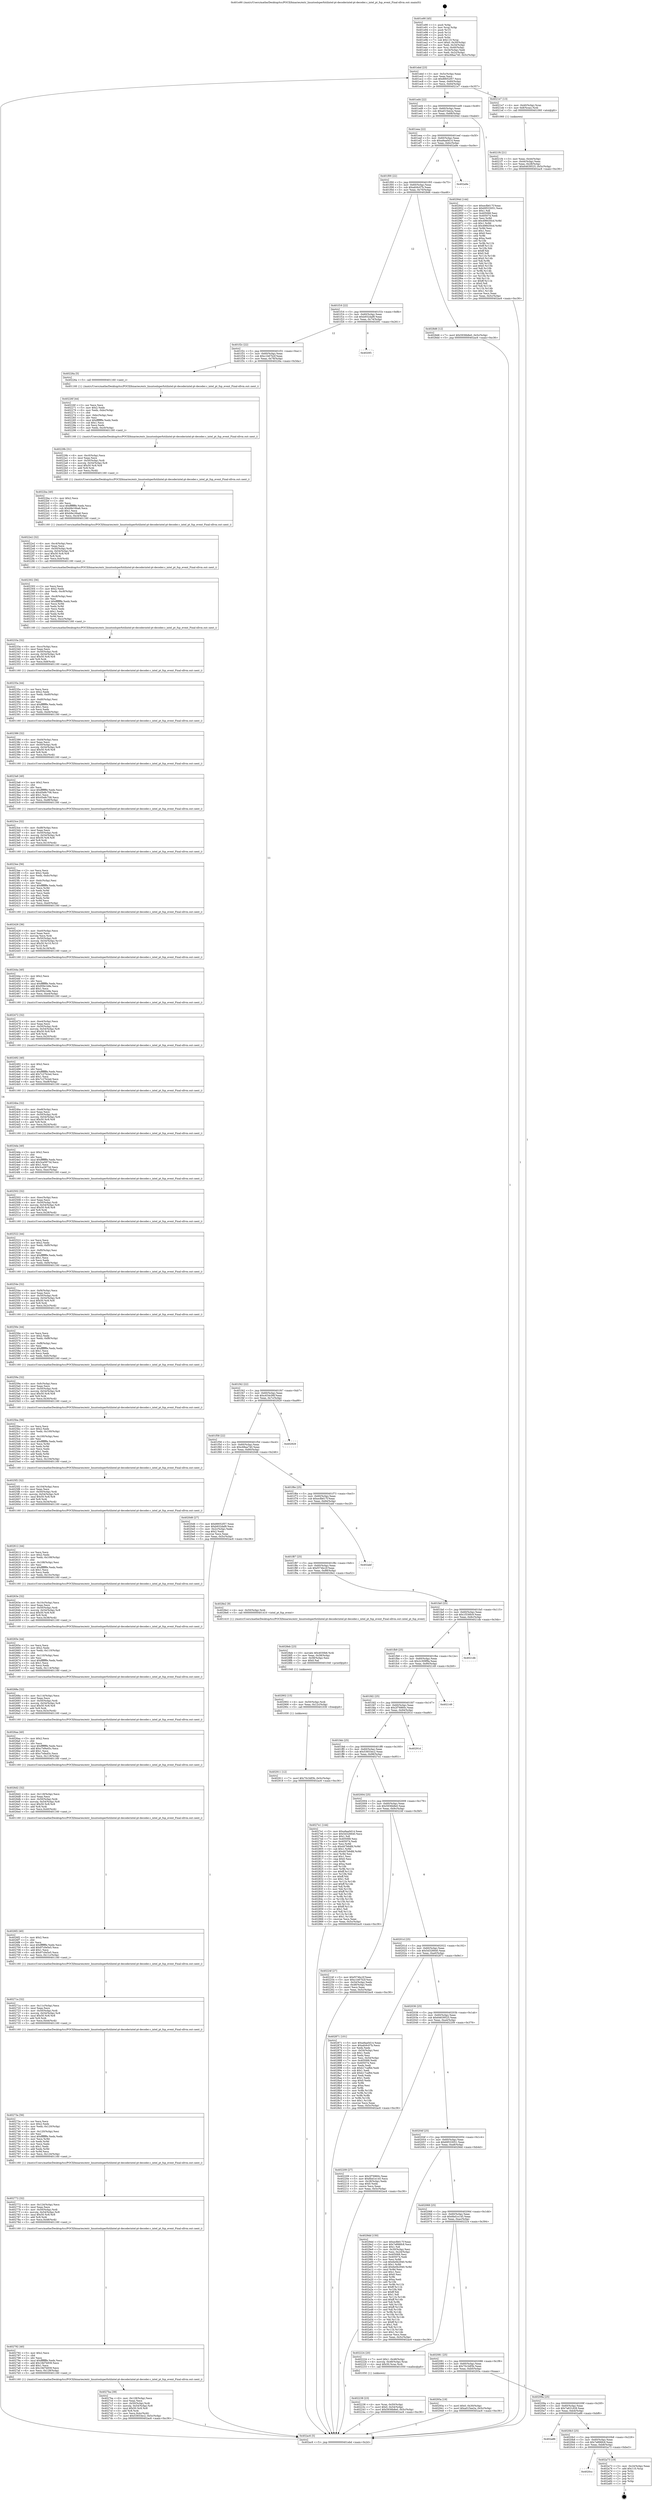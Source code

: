 digraph "0x401e90" {
  label = "0x401e90 (/mnt/c/Users/mathe/Desktop/tcc/POCII/binaries/extr_linuxtoolsperfutilintel-pt-decoderintel-pt-decoder.c_intel_pt_fup_event_Final-ollvm.out::main(0))"
  labelloc = "t"
  node[shape=record]

  Entry [label="",width=0.3,height=0.3,shape=circle,fillcolor=black,style=filled]
  "0x401ebd" [label="{
     0x401ebd [23]\l
     | [instrs]\l
     &nbsp;&nbsp;0x401ebd \<+3\>: mov -0x5c(%rbp),%eax\l
     &nbsp;&nbsp;0x401ec0 \<+2\>: mov %eax,%ecx\l
     &nbsp;&nbsp;0x401ec2 \<+6\>: sub $0x89052f57,%ecx\l
     &nbsp;&nbsp;0x401ec8 \<+3\>: mov %eax,-0x60(%rbp)\l
     &nbsp;&nbsp;0x401ecb \<+3\>: mov %ecx,-0x64(%rbp)\l
     &nbsp;&nbsp;0x401ece \<+6\>: je 00000000004021e7 \<main+0x357\>\l
  }"]
  "0x4021e7" [label="{
     0x4021e7 [13]\l
     | [instrs]\l
     &nbsp;&nbsp;0x4021e7 \<+4\>: mov -0x40(%rbp),%rax\l
     &nbsp;&nbsp;0x4021eb \<+4\>: mov 0x8(%rax),%rdi\l
     &nbsp;&nbsp;0x4021ef \<+5\>: call 0000000000401060 \<atoi@plt\>\l
     | [calls]\l
     &nbsp;&nbsp;0x401060 \{1\} (unknown)\l
  }"]
  "0x401ed4" [label="{
     0x401ed4 [22]\l
     | [instrs]\l
     &nbsp;&nbsp;0x401ed4 \<+5\>: jmp 0000000000401ed9 \<main+0x49\>\l
     &nbsp;&nbsp;0x401ed9 \<+3\>: mov -0x60(%rbp),%eax\l
     &nbsp;&nbsp;0x401edc \<+5\>: sub $0xa015ee2a,%eax\l
     &nbsp;&nbsp;0x401ee1 \<+3\>: mov %eax,-0x68(%rbp)\l
     &nbsp;&nbsp;0x401ee4 \<+6\>: je 000000000040294d \<main+0xabd\>\l
  }"]
  Exit [label="",width=0.3,height=0.3,shape=circle,fillcolor=black,style=filled,peripheries=2]
  "0x40294d" [label="{
     0x40294d [144]\l
     | [instrs]\l
     &nbsp;&nbsp;0x40294d \<+5\>: mov $0xecfb617f,%eax\l
     &nbsp;&nbsp;0x402952 \<+5\>: mov $0x69533051,%ecx\l
     &nbsp;&nbsp;0x402957 \<+2\>: mov $0x1,%dl\l
     &nbsp;&nbsp;0x402959 \<+7\>: mov 0x405068,%esi\l
     &nbsp;&nbsp;0x402960 \<+7\>: mov 0x405074,%edi\l
     &nbsp;&nbsp;0x402967 \<+3\>: mov %esi,%r8d\l
     &nbsp;&nbsp;0x40296a \<+7\>: add $0x498430cd,%r8d\l
     &nbsp;&nbsp;0x402971 \<+4\>: sub $0x1,%r8d\l
     &nbsp;&nbsp;0x402975 \<+7\>: sub $0x498430cd,%r8d\l
     &nbsp;&nbsp;0x40297c \<+4\>: imul %r8d,%esi\l
     &nbsp;&nbsp;0x402980 \<+3\>: and $0x1,%esi\l
     &nbsp;&nbsp;0x402983 \<+3\>: cmp $0x0,%esi\l
     &nbsp;&nbsp;0x402986 \<+4\>: sete %r9b\l
     &nbsp;&nbsp;0x40298a \<+3\>: cmp $0xa,%edi\l
     &nbsp;&nbsp;0x40298d \<+4\>: setl %r10b\l
     &nbsp;&nbsp;0x402991 \<+3\>: mov %r9b,%r11b\l
     &nbsp;&nbsp;0x402994 \<+4\>: xor $0xff,%r11b\l
     &nbsp;&nbsp;0x402998 \<+3\>: mov %r10b,%bl\l
     &nbsp;&nbsp;0x40299b \<+3\>: xor $0xff,%bl\l
     &nbsp;&nbsp;0x40299e \<+3\>: xor $0x0,%dl\l
     &nbsp;&nbsp;0x4029a1 \<+3\>: mov %r11b,%r14b\l
     &nbsp;&nbsp;0x4029a4 \<+4\>: and $0x0,%r14b\l
     &nbsp;&nbsp;0x4029a8 \<+3\>: and %dl,%r9b\l
     &nbsp;&nbsp;0x4029ab \<+3\>: mov %bl,%r15b\l
     &nbsp;&nbsp;0x4029ae \<+4\>: and $0x0,%r15b\l
     &nbsp;&nbsp;0x4029b2 \<+3\>: and %dl,%r10b\l
     &nbsp;&nbsp;0x4029b5 \<+3\>: or %r9b,%r14b\l
     &nbsp;&nbsp;0x4029b8 \<+3\>: or %r10b,%r15b\l
     &nbsp;&nbsp;0x4029bb \<+3\>: xor %r15b,%r14b\l
     &nbsp;&nbsp;0x4029be \<+3\>: or %bl,%r11b\l
     &nbsp;&nbsp;0x4029c1 \<+4\>: xor $0xff,%r11b\l
     &nbsp;&nbsp;0x4029c5 \<+3\>: or $0x0,%dl\l
     &nbsp;&nbsp;0x4029c8 \<+3\>: and %dl,%r11b\l
     &nbsp;&nbsp;0x4029cb \<+3\>: or %r11b,%r14b\l
     &nbsp;&nbsp;0x4029ce \<+4\>: test $0x1,%r14b\l
     &nbsp;&nbsp;0x4029d2 \<+3\>: cmovne %ecx,%eax\l
     &nbsp;&nbsp;0x4029d5 \<+3\>: mov %eax,-0x5c(%rbp)\l
     &nbsp;&nbsp;0x4029d8 \<+5\>: jmp 0000000000402ac6 \<main+0xc36\>\l
  }"]
  "0x401eea" [label="{
     0x401eea [22]\l
     | [instrs]\l
     &nbsp;&nbsp;0x401eea \<+5\>: jmp 0000000000401eef \<main+0x5f\>\l
     &nbsp;&nbsp;0x401eef \<+3\>: mov -0x60(%rbp),%eax\l
     &nbsp;&nbsp;0x401ef2 \<+5\>: sub $0xa9aa0d14,%eax\l
     &nbsp;&nbsp;0x401ef7 \<+3\>: mov %eax,-0x6c(%rbp)\l
     &nbsp;&nbsp;0x401efa \<+6\>: je 0000000000402a9e \<main+0xc0e\>\l
  }"]
  "0x4020cc" [label="{
     0x4020cc\l
  }", style=dashed]
  "0x402a9e" [label="{
     0x402a9e\l
  }", style=dashed]
  "0x401f00" [label="{
     0x401f00 [22]\l
     | [instrs]\l
     &nbsp;&nbsp;0x401f00 \<+5\>: jmp 0000000000401f05 \<main+0x75\>\l
     &nbsp;&nbsp;0x401f05 \<+3\>: mov -0x60(%rbp),%eax\l
     &nbsp;&nbsp;0x401f08 \<+5\>: sub $0xafc6c07b,%eax\l
     &nbsp;&nbsp;0x401f0d \<+3\>: mov %eax,-0x70(%rbp)\l
     &nbsp;&nbsp;0x401f10 \<+6\>: je 00000000004028d6 \<main+0xa46\>\l
  }"]
  "0x402a73" [label="{
     0x402a73 [19]\l
     | [instrs]\l
     &nbsp;&nbsp;0x402a73 \<+3\>: mov -0x24(%rbp),%eax\l
     &nbsp;&nbsp;0x402a76 \<+7\>: add $0x110,%rsp\l
     &nbsp;&nbsp;0x402a7d \<+1\>: pop %rbx\l
     &nbsp;&nbsp;0x402a7e \<+2\>: pop %r12\l
     &nbsp;&nbsp;0x402a80 \<+2\>: pop %r14\l
     &nbsp;&nbsp;0x402a82 \<+2\>: pop %r15\l
     &nbsp;&nbsp;0x402a84 \<+1\>: pop %rbp\l
     &nbsp;&nbsp;0x402a85 \<+1\>: ret\l
  }"]
  "0x4028d6" [label="{
     0x4028d6 [12]\l
     | [instrs]\l
     &nbsp;&nbsp;0x4028d6 \<+7\>: movl $0x5936b8e0,-0x5c(%rbp)\l
     &nbsp;&nbsp;0x4028dd \<+5\>: jmp 0000000000402ac6 \<main+0xc36\>\l
  }"]
  "0x401f16" [label="{
     0x401f16 [22]\l
     | [instrs]\l
     &nbsp;&nbsp;0x401f16 \<+5\>: jmp 0000000000401f1b \<main+0x8b\>\l
     &nbsp;&nbsp;0x401f1b \<+3\>: mov -0x60(%rbp),%eax\l
     &nbsp;&nbsp;0x401f1e \<+5\>: sub $0xb932daf9,%eax\l
     &nbsp;&nbsp;0x401f23 \<+3\>: mov %eax,-0x74(%rbp)\l
     &nbsp;&nbsp;0x401f26 \<+6\>: je 00000000004020f1 \<main+0x261\>\l
  }"]
  "0x4020b3" [label="{
     0x4020b3 [25]\l
     | [instrs]\l
     &nbsp;&nbsp;0x4020b3 \<+5\>: jmp 00000000004020b8 \<main+0x228\>\l
     &nbsp;&nbsp;0x4020b8 \<+3\>: mov -0x60(%rbp),%eax\l
     &nbsp;&nbsp;0x4020bb \<+5\>: sub $0x7e896fc8,%eax\l
     &nbsp;&nbsp;0x4020c0 \<+6\>: mov %eax,-0xb8(%rbp)\l
     &nbsp;&nbsp;0x4020c6 \<+6\>: je 0000000000402a73 \<main+0xbe3\>\l
  }"]
  "0x4020f1" [label="{
     0x4020f1\l
  }", style=dashed]
  "0x401f2c" [label="{
     0x401f2c [22]\l
     | [instrs]\l
     &nbsp;&nbsp;0x401f2c \<+5\>: jmp 0000000000401f31 \<main+0xa1\>\l
     &nbsp;&nbsp;0x401f31 \<+3\>: mov -0x60(%rbp),%eax\l
     &nbsp;&nbsp;0x401f34 \<+5\>: sub $0xc1b67b2f,%eax\l
     &nbsp;&nbsp;0x401f39 \<+3\>: mov %eax,-0x78(%rbp)\l
     &nbsp;&nbsp;0x401f3c \<+6\>: je 000000000040226a \<main+0x3da\>\l
  }"]
  "0x402a86" [label="{
     0x402a86\l
  }", style=dashed]
  "0x40226a" [label="{
     0x40226a [5]\l
     | [instrs]\l
     &nbsp;&nbsp;0x40226a \<+5\>: call 0000000000401160 \<next_i\>\l
     | [calls]\l
     &nbsp;&nbsp;0x401160 \{1\} (/mnt/c/Users/mathe/Desktop/tcc/POCII/binaries/extr_linuxtoolsperfutilintel-pt-decoderintel-pt-decoder.c_intel_pt_fup_event_Final-ollvm.out::next_i)\l
  }"]
  "0x401f42" [label="{
     0x401f42 [22]\l
     | [instrs]\l
     &nbsp;&nbsp;0x401f42 \<+5\>: jmp 0000000000401f47 \<main+0xb7\>\l
     &nbsp;&nbsp;0x401f47 \<+3\>: mov -0x60(%rbp),%eax\l
     &nbsp;&nbsp;0x401f4a \<+5\>: sub $0xc634c06f,%eax\l
     &nbsp;&nbsp;0x401f4f \<+3\>: mov %eax,-0x7c(%rbp)\l
     &nbsp;&nbsp;0x401f52 \<+6\>: je 0000000000402929 \<main+0xa99\>\l
  }"]
  "0x40209a" [label="{
     0x40209a [25]\l
     | [instrs]\l
     &nbsp;&nbsp;0x40209a \<+5\>: jmp 000000000040209f \<main+0x20f\>\l
     &nbsp;&nbsp;0x40209f \<+3\>: mov -0x60(%rbp),%eax\l
     &nbsp;&nbsp;0x4020a2 \<+5\>: sub $0x7a631d28,%eax\l
     &nbsp;&nbsp;0x4020a7 \<+6\>: mov %eax,-0xb4(%rbp)\l
     &nbsp;&nbsp;0x4020ad \<+6\>: je 0000000000402a86 \<main+0xbf6\>\l
  }"]
  "0x402929" [label="{
     0x402929\l
  }", style=dashed]
  "0x401f58" [label="{
     0x401f58 [22]\l
     | [instrs]\l
     &nbsp;&nbsp;0x401f58 \<+5\>: jmp 0000000000401f5d \<main+0xcd\>\l
     &nbsp;&nbsp;0x401f5d \<+3\>: mov -0x60(%rbp),%eax\l
     &nbsp;&nbsp;0x401f60 \<+5\>: sub $0xc68aa740,%eax\l
     &nbsp;&nbsp;0x401f65 \<+3\>: mov %eax,-0x80(%rbp)\l
     &nbsp;&nbsp;0x401f68 \<+6\>: je 00000000004020d6 \<main+0x246\>\l
  }"]
  "0x40293a" [label="{
     0x40293a [19]\l
     | [instrs]\l
     &nbsp;&nbsp;0x40293a \<+7\>: movl $0x0,-0x30(%rbp)\l
     &nbsp;&nbsp;0x402941 \<+7\>: movl $0xa015ee2a,-0x5c(%rbp)\l
     &nbsp;&nbsp;0x402948 \<+5\>: jmp 0000000000402ac6 \<main+0xc36\>\l
  }"]
  "0x4020d6" [label="{
     0x4020d6 [27]\l
     | [instrs]\l
     &nbsp;&nbsp;0x4020d6 \<+5\>: mov $0x89052f57,%eax\l
     &nbsp;&nbsp;0x4020db \<+5\>: mov $0xb932daf9,%ecx\l
     &nbsp;&nbsp;0x4020e0 \<+3\>: mov -0x2c(%rbp),%edx\l
     &nbsp;&nbsp;0x4020e3 \<+3\>: cmp $0x2,%edx\l
     &nbsp;&nbsp;0x4020e6 \<+3\>: cmovne %ecx,%eax\l
     &nbsp;&nbsp;0x4020e9 \<+3\>: mov %eax,-0x5c(%rbp)\l
     &nbsp;&nbsp;0x4020ec \<+5\>: jmp 0000000000402ac6 \<main+0xc36\>\l
  }"]
  "0x401f6e" [label="{
     0x401f6e [25]\l
     | [instrs]\l
     &nbsp;&nbsp;0x401f6e \<+5\>: jmp 0000000000401f73 \<main+0xe3\>\l
     &nbsp;&nbsp;0x401f73 \<+3\>: mov -0x60(%rbp),%eax\l
     &nbsp;&nbsp;0x401f76 \<+5\>: sub $0xecfb617f,%eax\l
     &nbsp;&nbsp;0x401f7b \<+6\>: mov %eax,-0x84(%rbp)\l
     &nbsp;&nbsp;0x401f81 \<+6\>: je 0000000000402abf \<main+0xc2f\>\l
  }"]
  "0x402ac6" [label="{
     0x402ac6 [5]\l
     | [instrs]\l
     &nbsp;&nbsp;0x402ac6 \<+5\>: jmp 0000000000401ebd \<main+0x2d\>\l
  }"]
  "0x401e90" [label="{
     0x401e90 [45]\l
     | [instrs]\l
     &nbsp;&nbsp;0x401e90 \<+1\>: push %rbp\l
     &nbsp;&nbsp;0x401e91 \<+3\>: mov %rsp,%rbp\l
     &nbsp;&nbsp;0x401e94 \<+2\>: push %r15\l
     &nbsp;&nbsp;0x401e96 \<+2\>: push %r14\l
     &nbsp;&nbsp;0x401e98 \<+2\>: push %r12\l
     &nbsp;&nbsp;0x401e9a \<+1\>: push %rbx\l
     &nbsp;&nbsp;0x401e9b \<+7\>: sub $0x110,%rsp\l
     &nbsp;&nbsp;0x401ea2 \<+7\>: movl $0x0,-0x30(%rbp)\l
     &nbsp;&nbsp;0x401ea9 \<+3\>: mov %edi,-0x34(%rbp)\l
     &nbsp;&nbsp;0x401eac \<+4\>: mov %rsi,-0x40(%rbp)\l
     &nbsp;&nbsp;0x401eb0 \<+3\>: mov -0x34(%rbp),%edi\l
     &nbsp;&nbsp;0x401eb3 \<+3\>: mov %edi,-0x2c(%rbp)\l
     &nbsp;&nbsp;0x401eb6 \<+7\>: movl $0xc68aa740,-0x5c(%rbp)\l
  }"]
  "0x4021f4" [label="{
     0x4021f4 [21]\l
     | [instrs]\l
     &nbsp;&nbsp;0x4021f4 \<+3\>: mov %eax,-0x44(%rbp)\l
     &nbsp;&nbsp;0x4021f7 \<+3\>: mov -0x44(%rbp),%eax\l
     &nbsp;&nbsp;0x4021fa \<+3\>: mov %eax,-0x28(%rbp)\l
     &nbsp;&nbsp;0x4021fd \<+7\>: movl $0x64639525,-0x5c(%rbp)\l
     &nbsp;&nbsp;0x402204 \<+5\>: jmp 0000000000402ac6 \<main+0xc36\>\l
  }"]
  "0x402911" [label="{
     0x402911 [12]\l
     | [instrs]\l
     &nbsp;&nbsp;0x402911 \<+7\>: movl $0x70c3df3b,-0x5c(%rbp)\l
     &nbsp;&nbsp;0x402918 \<+5\>: jmp 0000000000402ac6 \<main+0xc36\>\l
  }"]
  "0x402abf" [label="{
     0x402abf\l
  }", style=dashed]
  "0x401f87" [label="{
     0x401f87 [25]\l
     | [instrs]\l
     &nbsp;&nbsp;0x401f87 \<+5\>: jmp 0000000000401f8c \<main+0xfc\>\l
     &nbsp;&nbsp;0x401f8c \<+3\>: mov -0x60(%rbp),%eax\l
     &nbsp;&nbsp;0x401f8f \<+5\>: sub $0xf374bc2f,%eax\l
     &nbsp;&nbsp;0x401f94 \<+6\>: mov %eax,-0x88(%rbp)\l
     &nbsp;&nbsp;0x401f9a \<+6\>: je 00000000004028e2 \<main+0xa52\>\l
  }"]
  "0x402902" [label="{
     0x402902 [15]\l
     | [instrs]\l
     &nbsp;&nbsp;0x402902 \<+4\>: mov -0x50(%rbp),%rdi\l
     &nbsp;&nbsp;0x402906 \<+6\>: mov %eax,-0x12c(%rbp)\l
     &nbsp;&nbsp;0x40290c \<+5\>: call 0000000000401030 \<free@plt\>\l
     | [calls]\l
     &nbsp;&nbsp;0x401030 \{1\} (unknown)\l
  }"]
  "0x4028e2" [label="{
     0x4028e2 [9]\l
     | [instrs]\l
     &nbsp;&nbsp;0x4028e2 \<+4\>: mov -0x50(%rbp),%rdi\l
     &nbsp;&nbsp;0x4028e6 \<+5\>: call 0000000000401410 \<intel_pt_fup_event\>\l
     | [calls]\l
     &nbsp;&nbsp;0x401410 \{1\} (/mnt/c/Users/mathe/Desktop/tcc/POCII/binaries/extr_linuxtoolsperfutilintel-pt-decoderintel-pt-decoder.c_intel_pt_fup_event_Final-ollvm.out::intel_pt_fup_event)\l
  }"]
  "0x401fa0" [label="{
     0x401fa0 [25]\l
     | [instrs]\l
     &nbsp;&nbsp;0x401fa0 \<+5\>: jmp 0000000000401fa5 \<main+0x115\>\l
     &nbsp;&nbsp;0x401fa5 \<+3\>: mov -0x60(%rbp),%eax\l
     &nbsp;&nbsp;0x401fa8 \<+5\>: sub $0x1f336fc9,%eax\l
     &nbsp;&nbsp;0x401fad \<+6\>: mov %eax,-0x8c(%rbp)\l
     &nbsp;&nbsp;0x401fb3 \<+6\>: je 00000000004021db \<main+0x34b\>\l
  }"]
  "0x4028eb" [label="{
     0x4028eb [23]\l
     | [instrs]\l
     &nbsp;&nbsp;0x4028eb \<+10\>: movabs $0x4030b6,%rdi\l
     &nbsp;&nbsp;0x4028f5 \<+3\>: mov %eax,-0x58(%rbp)\l
     &nbsp;&nbsp;0x4028f8 \<+3\>: mov -0x58(%rbp),%esi\l
     &nbsp;&nbsp;0x4028fb \<+2\>: mov $0x0,%al\l
     &nbsp;&nbsp;0x4028fd \<+5\>: call 0000000000401040 \<printf@plt\>\l
     | [calls]\l
     &nbsp;&nbsp;0x401040 \{1\} (unknown)\l
  }"]
  "0x4021db" [label="{
     0x4021db\l
  }", style=dashed]
  "0x401fb9" [label="{
     0x401fb9 [25]\l
     | [instrs]\l
     &nbsp;&nbsp;0x401fb9 \<+5\>: jmp 0000000000401fbe \<main+0x12e\>\l
     &nbsp;&nbsp;0x401fbe \<+3\>: mov -0x60(%rbp),%eax\l
     &nbsp;&nbsp;0x401fc1 \<+5\>: sub $0x2c309f9a,%eax\l
     &nbsp;&nbsp;0x401fc6 \<+6\>: mov %eax,-0x90(%rbp)\l
     &nbsp;&nbsp;0x401fcc \<+6\>: je 0000000000402149 \<main+0x2b9\>\l
  }"]
  "0x4027ba" [label="{
     0x4027ba [39]\l
     | [instrs]\l
     &nbsp;&nbsp;0x4027ba \<+6\>: mov -0x128(%rbp),%ecx\l
     &nbsp;&nbsp;0x4027c0 \<+3\>: imul %eax,%ecx\l
     &nbsp;&nbsp;0x4027c3 \<+4\>: mov -0x50(%rbp),%rdi\l
     &nbsp;&nbsp;0x4027c7 \<+4\>: movslq -0x54(%rbp),%r8\l
     &nbsp;&nbsp;0x4027cb \<+4\>: imul $0x50,%r8,%r8\l
     &nbsp;&nbsp;0x4027cf \<+3\>: add %r8,%rdi\l
     &nbsp;&nbsp;0x4027d2 \<+3\>: mov %ecx,0x4c(%rdi)\l
     &nbsp;&nbsp;0x4027d5 \<+7\>: movl $0x53653ec2,-0x5c(%rbp)\l
     &nbsp;&nbsp;0x4027dc \<+5\>: jmp 0000000000402ac6 \<main+0xc36\>\l
  }"]
  "0x402149" [label="{
     0x402149\l
  }", style=dashed]
  "0x401fd2" [label="{
     0x401fd2 [25]\l
     | [instrs]\l
     &nbsp;&nbsp;0x401fd2 \<+5\>: jmp 0000000000401fd7 \<main+0x147\>\l
     &nbsp;&nbsp;0x401fd7 \<+3\>: mov -0x60(%rbp),%eax\l
     &nbsp;&nbsp;0x401fda \<+5\>: sub $0x2f76860c,%eax\l
     &nbsp;&nbsp;0x401fdf \<+6\>: mov %eax,-0x94(%rbp)\l
     &nbsp;&nbsp;0x401fe5 \<+6\>: je 000000000040291d \<main+0xa8d\>\l
  }"]
  "0x402792" [label="{
     0x402792 [40]\l
     | [instrs]\l
     &nbsp;&nbsp;0x402792 \<+5\>: mov $0x2,%ecx\l
     &nbsp;&nbsp;0x402797 \<+1\>: cltd\l
     &nbsp;&nbsp;0x402798 \<+2\>: idiv %ecx\l
     &nbsp;&nbsp;0x40279a \<+6\>: imul $0xfffffffe,%edx,%ecx\l
     &nbsp;&nbsp;0x4027a0 \<+6\>: add $0x18d7b939,%ecx\l
     &nbsp;&nbsp;0x4027a6 \<+3\>: add $0x1,%ecx\l
     &nbsp;&nbsp;0x4027a9 \<+6\>: sub $0x18d7b939,%ecx\l
     &nbsp;&nbsp;0x4027af \<+6\>: mov %ecx,-0x128(%rbp)\l
     &nbsp;&nbsp;0x4027b5 \<+5\>: call 0000000000401160 \<next_i\>\l
     | [calls]\l
     &nbsp;&nbsp;0x401160 \{1\} (/mnt/c/Users/mathe/Desktop/tcc/POCII/binaries/extr_linuxtoolsperfutilintel-pt-decoderintel-pt-decoder.c_intel_pt_fup_event_Final-ollvm.out::next_i)\l
  }"]
  "0x40291d" [label="{
     0x40291d\l
  }", style=dashed]
  "0x401feb" [label="{
     0x401feb [25]\l
     | [instrs]\l
     &nbsp;&nbsp;0x401feb \<+5\>: jmp 0000000000401ff0 \<main+0x160\>\l
     &nbsp;&nbsp;0x401ff0 \<+3\>: mov -0x60(%rbp),%eax\l
     &nbsp;&nbsp;0x401ff3 \<+5\>: sub $0x53653ec2,%eax\l
     &nbsp;&nbsp;0x401ff8 \<+6\>: mov %eax,-0x98(%rbp)\l
     &nbsp;&nbsp;0x401ffe \<+6\>: je 00000000004027e1 \<main+0x951\>\l
  }"]
  "0x402772" [label="{
     0x402772 [32]\l
     | [instrs]\l
     &nbsp;&nbsp;0x402772 \<+6\>: mov -0x124(%rbp),%ecx\l
     &nbsp;&nbsp;0x402778 \<+3\>: imul %eax,%ecx\l
     &nbsp;&nbsp;0x40277b \<+4\>: mov -0x50(%rbp),%rdi\l
     &nbsp;&nbsp;0x40277f \<+4\>: movslq -0x54(%rbp),%r8\l
     &nbsp;&nbsp;0x402783 \<+4\>: imul $0x50,%r8,%r8\l
     &nbsp;&nbsp;0x402787 \<+3\>: add %r8,%rdi\l
     &nbsp;&nbsp;0x40278a \<+3\>: mov %ecx,0x48(%rdi)\l
     &nbsp;&nbsp;0x40278d \<+5\>: call 0000000000401160 \<next_i\>\l
     | [calls]\l
     &nbsp;&nbsp;0x401160 \{1\} (/mnt/c/Users/mathe/Desktop/tcc/POCII/binaries/extr_linuxtoolsperfutilintel-pt-decoderintel-pt-decoder.c_intel_pt_fup_event_Final-ollvm.out::next_i)\l
  }"]
  "0x4027e1" [label="{
     0x4027e1 [144]\l
     | [instrs]\l
     &nbsp;&nbsp;0x4027e1 \<+5\>: mov $0xa9aa0d14,%eax\l
     &nbsp;&nbsp;0x4027e6 \<+5\>: mov $0x5d326640,%ecx\l
     &nbsp;&nbsp;0x4027eb \<+2\>: mov $0x1,%dl\l
     &nbsp;&nbsp;0x4027ed \<+7\>: mov 0x405068,%esi\l
     &nbsp;&nbsp;0x4027f4 \<+7\>: mov 0x405074,%edi\l
     &nbsp;&nbsp;0x4027fb \<+3\>: mov %esi,%r8d\l
     &nbsp;&nbsp;0x4027fe \<+7\>: sub $0xd47b6dfd,%r8d\l
     &nbsp;&nbsp;0x402805 \<+4\>: sub $0x1,%r8d\l
     &nbsp;&nbsp;0x402809 \<+7\>: add $0xd47b6dfd,%r8d\l
     &nbsp;&nbsp;0x402810 \<+4\>: imul %r8d,%esi\l
     &nbsp;&nbsp;0x402814 \<+3\>: and $0x1,%esi\l
     &nbsp;&nbsp;0x402817 \<+3\>: cmp $0x0,%esi\l
     &nbsp;&nbsp;0x40281a \<+4\>: sete %r9b\l
     &nbsp;&nbsp;0x40281e \<+3\>: cmp $0xa,%edi\l
     &nbsp;&nbsp;0x402821 \<+4\>: setl %r10b\l
     &nbsp;&nbsp;0x402825 \<+3\>: mov %r9b,%r11b\l
     &nbsp;&nbsp;0x402828 \<+4\>: xor $0xff,%r11b\l
     &nbsp;&nbsp;0x40282c \<+3\>: mov %r10b,%bl\l
     &nbsp;&nbsp;0x40282f \<+3\>: xor $0xff,%bl\l
     &nbsp;&nbsp;0x402832 \<+3\>: xor $0x1,%dl\l
     &nbsp;&nbsp;0x402835 \<+3\>: mov %r11b,%r14b\l
     &nbsp;&nbsp;0x402838 \<+4\>: and $0xff,%r14b\l
     &nbsp;&nbsp;0x40283c \<+3\>: and %dl,%r9b\l
     &nbsp;&nbsp;0x40283f \<+3\>: mov %bl,%r15b\l
     &nbsp;&nbsp;0x402842 \<+4\>: and $0xff,%r15b\l
     &nbsp;&nbsp;0x402846 \<+3\>: and %dl,%r10b\l
     &nbsp;&nbsp;0x402849 \<+3\>: or %r9b,%r14b\l
     &nbsp;&nbsp;0x40284c \<+3\>: or %r10b,%r15b\l
     &nbsp;&nbsp;0x40284f \<+3\>: xor %r15b,%r14b\l
     &nbsp;&nbsp;0x402852 \<+3\>: or %bl,%r11b\l
     &nbsp;&nbsp;0x402855 \<+4\>: xor $0xff,%r11b\l
     &nbsp;&nbsp;0x402859 \<+3\>: or $0x1,%dl\l
     &nbsp;&nbsp;0x40285c \<+3\>: and %dl,%r11b\l
     &nbsp;&nbsp;0x40285f \<+3\>: or %r11b,%r14b\l
     &nbsp;&nbsp;0x402862 \<+4\>: test $0x1,%r14b\l
     &nbsp;&nbsp;0x402866 \<+3\>: cmovne %ecx,%eax\l
     &nbsp;&nbsp;0x402869 \<+3\>: mov %eax,-0x5c(%rbp)\l
     &nbsp;&nbsp;0x40286c \<+5\>: jmp 0000000000402ac6 \<main+0xc36\>\l
  }"]
  "0x402004" [label="{
     0x402004 [25]\l
     | [instrs]\l
     &nbsp;&nbsp;0x402004 \<+5\>: jmp 0000000000402009 \<main+0x179\>\l
     &nbsp;&nbsp;0x402009 \<+3\>: mov -0x60(%rbp),%eax\l
     &nbsp;&nbsp;0x40200c \<+5\>: sub $0x5936b8e0,%eax\l
     &nbsp;&nbsp;0x402011 \<+6\>: mov %eax,-0x9c(%rbp)\l
     &nbsp;&nbsp;0x402017 \<+6\>: je 000000000040224f \<main+0x3bf\>\l
  }"]
  "0x40273a" [label="{
     0x40273a [56]\l
     | [instrs]\l
     &nbsp;&nbsp;0x40273a \<+2\>: xor %ecx,%ecx\l
     &nbsp;&nbsp;0x40273c \<+5\>: mov $0x2,%edx\l
     &nbsp;&nbsp;0x402741 \<+6\>: mov %edx,-0x120(%rbp)\l
     &nbsp;&nbsp;0x402747 \<+1\>: cltd\l
     &nbsp;&nbsp;0x402748 \<+6\>: mov -0x120(%rbp),%esi\l
     &nbsp;&nbsp;0x40274e \<+2\>: idiv %esi\l
     &nbsp;&nbsp;0x402750 \<+6\>: imul $0xfffffffe,%edx,%edx\l
     &nbsp;&nbsp;0x402756 \<+3\>: mov %ecx,%r9d\l
     &nbsp;&nbsp;0x402759 \<+3\>: sub %edx,%r9d\l
     &nbsp;&nbsp;0x40275c \<+2\>: mov %ecx,%edx\l
     &nbsp;&nbsp;0x40275e \<+3\>: sub $0x1,%edx\l
     &nbsp;&nbsp;0x402761 \<+3\>: add %edx,%r9d\l
     &nbsp;&nbsp;0x402764 \<+3\>: sub %r9d,%ecx\l
     &nbsp;&nbsp;0x402767 \<+6\>: mov %ecx,-0x124(%rbp)\l
     &nbsp;&nbsp;0x40276d \<+5\>: call 0000000000401160 \<next_i\>\l
     | [calls]\l
     &nbsp;&nbsp;0x401160 \{1\} (/mnt/c/Users/mathe/Desktop/tcc/POCII/binaries/extr_linuxtoolsperfutilintel-pt-decoderintel-pt-decoder.c_intel_pt_fup_event_Final-ollvm.out::next_i)\l
  }"]
  "0x40224f" [label="{
     0x40224f [27]\l
     | [instrs]\l
     &nbsp;&nbsp;0x40224f \<+5\>: mov $0xf374bc2f,%eax\l
     &nbsp;&nbsp;0x402254 \<+5\>: mov $0xc1b67b2f,%ecx\l
     &nbsp;&nbsp;0x402259 \<+3\>: mov -0x54(%rbp),%edx\l
     &nbsp;&nbsp;0x40225c \<+3\>: cmp -0x48(%rbp),%edx\l
     &nbsp;&nbsp;0x40225f \<+3\>: cmovl %ecx,%eax\l
     &nbsp;&nbsp;0x402262 \<+3\>: mov %eax,-0x5c(%rbp)\l
     &nbsp;&nbsp;0x402265 \<+5\>: jmp 0000000000402ac6 \<main+0xc36\>\l
  }"]
  "0x40201d" [label="{
     0x40201d [25]\l
     | [instrs]\l
     &nbsp;&nbsp;0x40201d \<+5\>: jmp 0000000000402022 \<main+0x192\>\l
     &nbsp;&nbsp;0x402022 \<+3\>: mov -0x60(%rbp),%eax\l
     &nbsp;&nbsp;0x402025 \<+5\>: sub $0x5d326640,%eax\l
     &nbsp;&nbsp;0x40202a \<+6\>: mov %eax,-0xa0(%rbp)\l
     &nbsp;&nbsp;0x402030 \<+6\>: je 0000000000402871 \<main+0x9e1\>\l
  }"]
  "0x40271a" [label="{
     0x40271a [32]\l
     | [instrs]\l
     &nbsp;&nbsp;0x40271a \<+6\>: mov -0x11c(%rbp),%ecx\l
     &nbsp;&nbsp;0x402720 \<+3\>: imul %eax,%ecx\l
     &nbsp;&nbsp;0x402723 \<+4\>: mov -0x50(%rbp),%rdi\l
     &nbsp;&nbsp;0x402727 \<+4\>: movslq -0x54(%rbp),%r8\l
     &nbsp;&nbsp;0x40272b \<+4\>: imul $0x50,%r8,%r8\l
     &nbsp;&nbsp;0x40272f \<+3\>: add %r8,%rdi\l
     &nbsp;&nbsp;0x402732 \<+3\>: mov %ecx,0x44(%rdi)\l
     &nbsp;&nbsp;0x402735 \<+5\>: call 0000000000401160 \<next_i\>\l
     | [calls]\l
     &nbsp;&nbsp;0x401160 \{1\} (/mnt/c/Users/mathe/Desktop/tcc/POCII/binaries/extr_linuxtoolsperfutilintel-pt-decoderintel-pt-decoder.c_intel_pt_fup_event_Final-ollvm.out::next_i)\l
  }"]
  "0x402871" [label="{
     0x402871 [101]\l
     | [instrs]\l
     &nbsp;&nbsp;0x402871 \<+5\>: mov $0xa9aa0d14,%eax\l
     &nbsp;&nbsp;0x402876 \<+5\>: mov $0xafc6c07b,%ecx\l
     &nbsp;&nbsp;0x40287b \<+2\>: xor %edx,%edx\l
     &nbsp;&nbsp;0x40287d \<+3\>: mov -0x54(%rbp),%esi\l
     &nbsp;&nbsp;0x402880 \<+3\>: sub $0x1,%edx\l
     &nbsp;&nbsp;0x402883 \<+2\>: sub %edx,%esi\l
     &nbsp;&nbsp;0x402885 \<+3\>: mov %esi,-0x54(%rbp)\l
     &nbsp;&nbsp;0x402888 \<+7\>: mov 0x405068,%edx\l
     &nbsp;&nbsp;0x40288f \<+7\>: mov 0x405074,%esi\l
     &nbsp;&nbsp;0x402896 \<+2\>: mov %edx,%edi\l
     &nbsp;&nbsp;0x402898 \<+6\>: sub $0xb17caf6d,%edi\l
     &nbsp;&nbsp;0x40289e \<+3\>: sub $0x1,%edi\l
     &nbsp;&nbsp;0x4028a1 \<+6\>: add $0xb17caf6d,%edi\l
     &nbsp;&nbsp;0x4028a7 \<+3\>: imul %edi,%edx\l
     &nbsp;&nbsp;0x4028aa \<+3\>: and $0x1,%edx\l
     &nbsp;&nbsp;0x4028ad \<+3\>: cmp $0x0,%edx\l
     &nbsp;&nbsp;0x4028b0 \<+4\>: sete %r8b\l
     &nbsp;&nbsp;0x4028b4 \<+3\>: cmp $0xa,%esi\l
     &nbsp;&nbsp;0x4028b7 \<+4\>: setl %r9b\l
     &nbsp;&nbsp;0x4028bb \<+3\>: mov %r8b,%r10b\l
     &nbsp;&nbsp;0x4028be \<+3\>: and %r9b,%r10b\l
     &nbsp;&nbsp;0x4028c1 \<+3\>: xor %r9b,%r8b\l
     &nbsp;&nbsp;0x4028c4 \<+3\>: or %r8b,%r10b\l
     &nbsp;&nbsp;0x4028c7 \<+4\>: test $0x1,%r10b\l
     &nbsp;&nbsp;0x4028cb \<+3\>: cmovne %ecx,%eax\l
     &nbsp;&nbsp;0x4028ce \<+3\>: mov %eax,-0x5c(%rbp)\l
     &nbsp;&nbsp;0x4028d1 \<+5\>: jmp 0000000000402ac6 \<main+0xc36\>\l
  }"]
  "0x402036" [label="{
     0x402036 [25]\l
     | [instrs]\l
     &nbsp;&nbsp;0x402036 \<+5\>: jmp 000000000040203b \<main+0x1ab\>\l
     &nbsp;&nbsp;0x40203b \<+3\>: mov -0x60(%rbp),%eax\l
     &nbsp;&nbsp;0x40203e \<+5\>: sub $0x64639525,%eax\l
     &nbsp;&nbsp;0x402043 \<+6\>: mov %eax,-0xa4(%rbp)\l
     &nbsp;&nbsp;0x402049 \<+6\>: je 0000000000402209 \<main+0x379\>\l
  }"]
  "0x4026f2" [label="{
     0x4026f2 [40]\l
     | [instrs]\l
     &nbsp;&nbsp;0x4026f2 \<+5\>: mov $0x2,%ecx\l
     &nbsp;&nbsp;0x4026f7 \<+1\>: cltd\l
     &nbsp;&nbsp;0x4026f8 \<+2\>: idiv %ecx\l
     &nbsp;&nbsp;0x4026fa \<+6\>: imul $0xfffffffe,%edx,%ecx\l
     &nbsp;&nbsp;0x402700 \<+6\>: add $0x97c0e5e5,%ecx\l
     &nbsp;&nbsp;0x402706 \<+3\>: add $0x1,%ecx\l
     &nbsp;&nbsp;0x402709 \<+6\>: sub $0x97c0e5e5,%ecx\l
     &nbsp;&nbsp;0x40270f \<+6\>: mov %ecx,-0x11c(%rbp)\l
     &nbsp;&nbsp;0x402715 \<+5\>: call 0000000000401160 \<next_i\>\l
     | [calls]\l
     &nbsp;&nbsp;0x401160 \{1\} (/mnt/c/Users/mathe/Desktop/tcc/POCII/binaries/extr_linuxtoolsperfutilintel-pt-decoderintel-pt-decoder.c_intel_pt_fup_event_Final-ollvm.out::next_i)\l
  }"]
  "0x402209" [label="{
     0x402209 [27]\l
     | [instrs]\l
     &nbsp;&nbsp;0x402209 \<+5\>: mov $0x2f76860c,%eax\l
     &nbsp;&nbsp;0x40220e \<+5\>: mov $0x6bd1e145,%ecx\l
     &nbsp;&nbsp;0x402213 \<+3\>: mov -0x28(%rbp),%edx\l
     &nbsp;&nbsp;0x402216 \<+3\>: cmp $0x0,%edx\l
     &nbsp;&nbsp;0x402219 \<+3\>: cmove %ecx,%eax\l
     &nbsp;&nbsp;0x40221c \<+3\>: mov %eax,-0x5c(%rbp)\l
     &nbsp;&nbsp;0x40221f \<+5\>: jmp 0000000000402ac6 \<main+0xc36\>\l
  }"]
  "0x40204f" [label="{
     0x40204f [25]\l
     | [instrs]\l
     &nbsp;&nbsp;0x40204f \<+5\>: jmp 0000000000402054 \<main+0x1c4\>\l
     &nbsp;&nbsp;0x402054 \<+3\>: mov -0x60(%rbp),%eax\l
     &nbsp;&nbsp;0x402057 \<+5\>: sub $0x69533051,%eax\l
     &nbsp;&nbsp;0x40205c \<+6\>: mov %eax,-0xa8(%rbp)\l
     &nbsp;&nbsp;0x402062 \<+6\>: je 00000000004029dd \<main+0xb4d\>\l
  }"]
  "0x4026d2" [label="{
     0x4026d2 [32]\l
     | [instrs]\l
     &nbsp;&nbsp;0x4026d2 \<+6\>: mov -0x118(%rbp),%ecx\l
     &nbsp;&nbsp;0x4026d8 \<+3\>: imul %eax,%ecx\l
     &nbsp;&nbsp;0x4026db \<+4\>: mov -0x50(%rbp),%rdi\l
     &nbsp;&nbsp;0x4026df \<+4\>: movslq -0x54(%rbp),%r8\l
     &nbsp;&nbsp;0x4026e3 \<+4\>: imul $0x50,%r8,%r8\l
     &nbsp;&nbsp;0x4026e7 \<+3\>: add %r8,%rdi\l
     &nbsp;&nbsp;0x4026ea \<+3\>: mov %ecx,0x40(%rdi)\l
     &nbsp;&nbsp;0x4026ed \<+5\>: call 0000000000401160 \<next_i\>\l
     | [calls]\l
     &nbsp;&nbsp;0x401160 \{1\} (/mnt/c/Users/mathe/Desktop/tcc/POCII/binaries/extr_linuxtoolsperfutilintel-pt-decoderintel-pt-decoder.c_intel_pt_fup_event_Final-ollvm.out::next_i)\l
  }"]
  "0x4029dd" [label="{
     0x4029dd [150]\l
     | [instrs]\l
     &nbsp;&nbsp;0x4029dd \<+5\>: mov $0xecfb617f,%eax\l
     &nbsp;&nbsp;0x4029e2 \<+5\>: mov $0x7e896fc8,%ecx\l
     &nbsp;&nbsp;0x4029e7 \<+2\>: mov $0x1,%dl\l
     &nbsp;&nbsp;0x4029e9 \<+3\>: mov -0x30(%rbp),%esi\l
     &nbsp;&nbsp;0x4029ec \<+3\>: mov %esi,-0x24(%rbp)\l
     &nbsp;&nbsp;0x4029ef \<+7\>: mov 0x405068,%esi\l
     &nbsp;&nbsp;0x4029f6 \<+7\>: mov 0x405074,%edi\l
     &nbsp;&nbsp;0x4029fd \<+3\>: mov %esi,%r8d\l
     &nbsp;&nbsp;0x402a00 \<+7\>: sub $0x6e0b2940,%r8d\l
     &nbsp;&nbsp;0x402a07 \<+4\>: sub $0x1,%r8d\l
     &nbsp;&nbsp;0x402a0b \<+7\>: add $0x6e0b2940,%r8d\l
     &nbsp;&nbsp;0x402a12 \<+4\>: imul %r8d,%esi\l
     &nbsp;&nbsp;0x402a16 \<+3\>: and $0x1,%esi\l
     &nbsp;&nbsp;0x402a19 \<+3\>: cmp $0x0,%esi\l
     &nbsp;&nbsp;0x402a1c \<+4\>: sete %r9b\l
     &nbsp;&nbsp;0x402a20 \<+3\>: cmp $0xa,%edi\l
     &nbsp;&nbsp;0x402a23 \<+4\>: setl %r10b\l
     &nbsp;&nbsp;0x402a27 \<+3\>: mov %r9b,%r11b\l
     &nbsp;&nbsp;0x402a2a \<+4\>: xor $0xff,%r11b\l
     &nbsp;&nbsp;0x402a2e \<+3\>: mov %r10b,%bl\l
     &nbsp;&nbsp;0x402a31 \<+3\>: xor $0xff,%bl\l
     &nbsp;&nbsp;0x402a34 \<+3\>: xor $0x1,%dl\l
     &nbsp;&nbsp;0x402a37 \<+3\>: mov %r11b,%r14b\l
     &nbsp;&nbsp;0x402a3a \<+4\>: and $0xff,%r14b\l
     &nbsp;&nbsp;0x402a3e \<+3\>: and %dl,%r9b\l
     &nbsp;&nbsp;0x402a41 \<+3\>: mov %bl,%r15b\l
     &nbsp;&nbsp;0x402a44 \<+4\>: and $0xff,%r15b\l
     &nbsp;&nbsp;0x402a48 \<+3\>: and %dl,%r10b\l
     &nbsp;&nbsp;0x402a4b \<+3\>: or %r9b,%r14b\l
     &nbsp;&nbsp;0x402a4e \<+3\>: or %r10b,%r15b\l
     &nbsp;&nbsp;0x402a51 \<+3\>: xor %r15b,%r14b\l
     &nbsp;&nbsp;0x402a54 \<+3\>: or %bl,%r11b\l
     &nbsp;&nbsp;0x402a57 \<+4\>: xor $0xff,%r11b\l
     &nbsp;&nbsp;0x402a5b \<+3\>: or $0x1,%dl\l
     &nbsp;&nbsp;0x402a5e \<+3\>: and %dl,%r11b\l
     &nbsp;&nbsp;0x402a61 \<+3\>: or %r11b,%r14b\l
     &nbsp;&nbsp;0x402a64 \<+4\>: test $0x1,%r14b\l
     &nbsp;&nbsp;0x402a68 \<+3\>: cmovne %ecx,%eax\l
     &nbsp;&nbsp;0x402a6b \<+3\>: mov %eax,-0x5c(%rbp)\l
     &nbsp;&nbsp;0x402a6e \<+5\>: jmp 0000000000402ac6 \<main+0xc36\>\l
  }"]
  "0x402068" [label="{
     0x402068 [25]\l
     | [instrs]\l
     &nbsp;&nbsp;0x402068 \<+5\>: jmp 000000000040206d \<main+0x1dd\>\l
     &nbsp;&nbsp;0x40206d \<+3\>: mov -0x60(%rbp),%eax\l
     &nbsp;&nbsp;0x402070 \<+5\>: sub $0x6bd1e145,%eax\l
     &nbsp;&nbsp;0x402075 \<+6\>: mov %eax,-0xac(%rbp)\l
     &nbsp;&nbsp;0x40207b \<+6\>: je 0000000000402224 \<main+0x394\>\l
  }"]
  "0x4026aa" [label="{
     0x4026aa [40]\l
     | [instrs]\l
     &nbsp;&nbsp;0x4026aa \<+5\>: mov $0x2,%ecx\l
     &nbsp;&nbsp;0x4026af \<+1\>: cltd\l
     &nbsp;&nbsp;0x4026b0 \<+2\>: idiv %ecx\l
     &nbsp;&nbsp;0x4026b2 \<+6\>: imul $0xfffffffe,%edx,%ecx\l
     &nbsp;&nbsp;0x4026b8 \<+6\>: add $0xc7e9a45c,%ecx\l
     &nbsp;&nbsp;0x4026be \<+3\>: add $0x1,%ecx\l
     &nbsp;&nbsp;0x4026c1 \<+6\>: sub $0xc7e9a45c,%ecx\l
     &nbsp;&nbsp;0x4026c7 \<+6\>: mov %ecx,-0x118(%rbp)\l
     &nbsp;&nbsp;0x4026cd \<+5\>: call 0000000000401160 \<next_i\>\l
     | [calls]\l
     &nbsp;&nbsp;0x401160 \{1\} (/mnt/c/Users/mathe/Desktop/tcc/POCII/binaries/extr_linuxtoolsperfutilintel-pt-decoderintel-pt-decoder.c_intel_pt_fup_event_Final-ollvm.out::next_i)\l
  }"]
  "0x402224" [label="{
     0x402224 [20]\l
     | [instrs]\l
     &nbsp;&nbsp;0x402224 \<+7\>: movl $0x1,-0x48(%rbp)\l
     &nbsp;&nbsp;0x40222b \<+4\>: movslq -0x48(%rbp),%rax\l
     &nbsp;&nbsp;0x40222f \<+4\>: imul $0x50,%rax,%rdi\l
     &nbsp;&nbsp;0x402233 \<+5\>: call 0000000000401050 \<malloc@plt\>\l
     | [calls]\l
     &nbsp;&nbsp;0x401050 \{1\} (unknown)\l
  }"]
  "0x402081" [label="{
     0x402081 [25]\l
     | [instrs]\l
     &nbsp;&nbsp;0x402081 \<+5\>: jmp 0000000000402086 \<main+0x1f6\>\l
     &nbsp;&nbsp;0x402086 \<+3\>: mov -0x60(%rbp),%eax\l
     &nbsp;&nbsp;0x402089 \<+5\>: sub $0x70c3df3b,%eax\l
     &nbsp;&nbsp;0x40208e \<+6\>: mov %eax,-0xb0(%rbp)\l
     &nbsp;&nbsp;0x402094 \<+6\>: je 000000000040293a \<main+0xaaa\>\l
  }"]
  "0x402238" [label="{
     0x402238 [23]\l
     | [instrs]\l
     &nbsp;&nbsp;0x402238 \<+4\>: mov %rax,-0x50(%rbp)\l
     &nbsp;&nbsp;0x40223c \<+7\>: movl $0x0,-0x54(%rbp)\l
     &nbsp;&nbsp;0x402243 \<+7\>: movl $0x5936b8e0,-0x5c(%rbp)\l
     &nbsp;&nbsp;0x40224a \<+5\>: jmp 0000000000402ac6 \<main+0xc36\>\l
  }"]
  "0x40226f" [label="{
     0x40226f [44]\l
     | [instrs]\l
     &nbsp;&nbsp;0x40226f \<+2\>: xor %ecx,%ecx\l
     &nbsp;&nbsp;0x402271 \<+5\>: mov $0x2,%edx\l
     &nbsp;&nbsp;0x402276 \<+6\>: mov %edx,-0xbc(%rbp)\l
     &nbsp;&nbsp;0x40227c \<+1\>: cltd\l
     &nbsp;&nbsp;0x40227d \<+6\>: mov -0xbc(%rbp),%esi\l
     &nbsp;&nbsp;0x402283 \<+2\>: idiv %esi\l
     &nbsp;&nbsp;0x402285 \<+6\>: imul $0xfffffffe,%edx,%edx\l
     &nbsp;&nbsp;0x40228b \<+3\>: sub $0x1,%ecx\l
     &nbsp;&nbsp;0x40228e \<+2\>: sub %ecx,%edx\l
     &nbsp;&nbsp;0x402290 \<+6\>: mov %edx,-0xc0(%rbp)\l
     &nbsp;&nbsp;0x402296 \<+5\>: call 0000000000401160 \<next_i\>\l
     | [calls]\l
     &nbsp;&nbsp;0x401160 \{1\} (/mnt/c/Users/mathe/Desktop/tcc/POCII/binaries/extr_linuxtoolsperfutilintel-pt-decoderintel-pt-decoder.c_intel_pt_fup_event_Final-ollvm.out::next_i)\l
  }"]
  "0x40229b" [label="{
     0x40229b [31]\l
     | [instrs]\l
     &nbsp;&nbsp;0x40229b \<+6\>: mov -0xc0(%rbp),%ecx\l
     &nbsp;&nbsp;0x4022a1 \<+3\>: imul %eax,%ecx\l
     &nbsp;&nbsp;0x4022a4 \<+4\>: mov -0x50(%rbp),%rdi\l
     &nbsp;&nbsp;0x4022a8 \<+4\>: movslq -0x54(%rbp),%r8\l
     &nbsp;&nbsp;0x4022ac \<+4\>: imul $0x50,%r8,%r8\l
     &nbsp;&nbsp;0x4022b0 \<+3\>: add %r8,%rdi\l
     &nbsp;&nbsp;0x4022b3 \<+2\>: mov %ecx,(%rdi)\l
     &nbsp;&nbsp;0x4022b5 \<+5\>: call 0000000000401160 \<next_i\>\l
     | [calls]\l
     &nbsp;&nbsp;0x401160 \{1\} (/mnt/c/Users/mathe/Desktop/tcc/POCII/binaries/extr_linuxtoolsperfutilintel-pt-decoderintel-pt-decoder.c_intel_pt_fup_event_Final-ollvm.out::next_i)\l
  }"]
  "0x4022ba" [label="{
     0x4022ba [40]\l
     | [instrs]\l
     &nbsp;&nbsp;0x4022ba \<+5\>: mov $0x2,%ecx\l
     &nbsp;&nbsp;0x4022bf \<+1\>: cltd\l
     &nbsp;&nbsp;0x4022c0 \<+2\>: idiv %ecx\l
     &nbsp;&nbsp;0x4022c2 \<+6\>: imul $0xfffffffe,%edx,%ecx\l
     &nbsp;&nbsp;0x4022c8 \<+6\>: sub $0xb9e16ba6,%ecx\l
     &nbsp;&nbsp;0x4022ce \<+3\>: add $0x1,%ecx\l
     &nbsp;&nbsp;0x4022d1 \<+6\>: add $0xb9e16ba6,%ecx\l
     &nbsp;&nbsp;0x4022d7 \<+6\>: mov %ecx,-0xc4(%rbp)\l
     &nbsp;&nbsp;0x4022dd \<+5\>: call 0000000000401160 \<next_i\>\l
     | [calls]\l
     &nbsp;&nbsp;0x401160 \{1\} (/mnt/c/Users/mathe/Desktop/tcc/POCII/binaries/extr_linuxtoolsperfutilintel-pt-decoderintel-pt-decoder.c_intel_pt_fup_event_Final-ollvm.out::next_i)\l
  }"]
  "0x4022e2" [label="{
     0x4022e2 [32]\l
     | [instrs]\l
     &nbsp;&nbsp;0x4022e2 \<+6\>: mov -0xc4(%rbp),%ecx\l
     &nbsp;&nbsp;0x4022e8 \<+3\>: imul %eax,%ecx\l
     &nbsp;&nbsp;0x4022eb \<+4\>: mov -0x50(%rbp),%rdi\l
     &nbsp;&nbsp;0x4022ef \<+4\>: movslq -0x54(%rbp),%r8\l
     &nbsp;&nbsp;0x4022f3 \<+4\>: imul $0x50,%r8,%r8\l
     &nbsp;&nbsp;0x4022f7 \<+3\>: add %r8,%rdi\l
     &nbsp;&nbsp;0x4022fa \<+3\>: mov %ecx,0x4(%rdi)\l
     &nbsp;&nbsp;0x4022fd \<+5\>: call 0000000000401160 \<next_i\>\l
     | [calls]\l
     &nbsp;&nbsp;0x401160 \{1\} (/mnt/c/Users/mathe/Desktop/tcc/POCII/binaries/extr_linuxtoolsperfutilintel-pt-decoderintel-pt-decoder.c_intel_pt_fup_event_Final-ollvm.out::next_i)\l
  }"]
  "0x402302" [label="{
     0x402302 [56]\l
     | [instrs]\l
     &nbsp;&nbsp;0x402302 \<+2\>: xor %ecx,%ecx\l
     &nbsp;&nbsp;0x402304 \<+5\>: mov $0x2,%edx\l
     &nbsp;&nbsp;0x402309 \<+6\>: mov %edx,-0xc8(%rbp)\l
     &nbsp;&nbsp;0x40230f \<+1\>: cltd\l
     &nbsp;&nbsp;0x402310 \<+6\>: mov -0xc8(%rbp),%esi\l
     &nbsp;&nbsp;0x402316 \<+2\>: idiv %esi\l
     &nbsp;&nbsp;0x402318 \<+6\>: imul $0xfffffffe,%edx,%edx\l
     &nbsp;&nbsp;0x40231e \<+3\>: mov %ecx,%r9d\l
     &nbsp;&nbsp;0x402321 \<+3\>: sub %edx,%r9d\l
     &nbsp;&nbsp;0x402324 \<+2\>: mov %ecx,%edx\l
     &nbsp;&nbsp;0x402326 \<+3\>: sub $0x1,%edx\l
     &nbsp;&nbsp;0x402329 \<+3\>: add %edx,%r9d\l
     &nbsp;&nbsp;0x40232c \<+3\>: sub %r9d,%ecx\l
     &nbsp;&nbsp;0x40232f \<+6\>: mov %ecx,-0xcc(%rbp)\l
     &nbsp;&nbsp;0x402335 \<+5\>: call 0000000000401160 \<next_i\>\l
     | [calls]\l
     &nbsp;&nbsp;0x401160 \{1\} (/mnt/c/Users/mathe/Desktop/tcc/POCII/binaries/extr_linuxtoolsperfutilintel-pt-decoderintel-pt-decoder.c_intel_pt_fup_event_Final-ollvm.out::next_i)\l
  }"]
  "0x40233a" [label="{
     0x40233a [32]\l
     | [instrs]\l
     &nbsp;&nbsp;0x40233a \<+6\>: mov -0xcc(%rbp),%ecx\l
     &nbsp;&nbsp;0x402340 \<+3\>: imul %eax,%ecx\l
     &nbsp;&nbsp;0x402343 \<+4\>: mov -0x50(%rbp),%rdi\l
     &nbsp;&nbsp;0x402347 \<+4\>: movslq -0x54(%rbp),%r8\l
     &nbsp;&nbsp;0x40234b \<+4\>: imul $0x50,%r8,%r8\l
     &nbsp;&nbsp;0x40234f \<+3\>: add %r8,%rdi\l
     &nbsp;&nbsp;0x402352 \<+3\>: mov %ecx,0x8(%rdi)\l
     &nbsp;&nbsp;0x402355 \<+5\>: call 0000000000401160 \<next_i\>\l
     | [calls]\l
     &nbsp;&nbsp;0x401160 \{1\} (/mnt/c/Users/mathe/Desktop/tcc/POCII/binaries/extr_linuxtoolsperfutilintel-pt-decoderintel-pt-decoder.c_intel_pt_fup_event_Final-ollvm.out::next_i)\l
  }"]
  "0x40235a" [label="{
     0x40235a [44]\l
     | [instrs]\l
     &nbsp;&nbsp;0x40235a \<+2\>: xor %ecx,%ecx\l
     &nbsp;&nbsp;0x40235c \<+5\>: mov $0x2,%edx\l
     &nbsp;&nbsp;0x402361 \<+6\>: mov %edx,-0xd0(%rbp)\l
     &nbsp;&nbsp;0x402367 \<+1\>: cltd\l
     &nbsp;&nbsp;0x402368 \<+6\>: mov -0xd0(%rbp),%esi\l
     &nbsp;&nbsp;0x40236e \<+2\>: idiv %esi\l
     &nbsp;&nbsp;0x402370 \<+6\>: imul $0xfffffffe,%edx,%edx\l
     &nbsp;&nbsp;0x402376 \<+3\>: sub $0x1,%ecx\l
     &nbsp;&nbsp;0x402379 \<+2\>: sub %ecx,%edx\l
     &nbsp;&nbsp;0x40237b \<+6\>: mov %edx,-0xd4(%rbp)\l
     &nbsp;&nbsp;0x402381 \<+5\>: call 0000000000401160 \<next_i\>\l
     | [calls]\l
     &nbsp;&nbsp;0x401160 \{1\} (/mnt/c/Users/mathe/Desktop/tcc/POCII/binaries/extr_linuxtoolsperfutilintel-pt-decoderintel-pt-decoder.c_intel_pt_fup_event_Final-ollvm.out::next_i)\l
  }"]
  "0x402386" [label="{
     0x402386 [32]\l
     | [instrs]\l
     &nbsp;&nbsp;0x402386 \<+6\>: mov -0xd4(%rbp),%ecx\l
     &nbsp;&nbsp;0x40238c \<+3\>: imul %eax,%ecx\l
     &nbsp;&nbsp;0x40238f \<+4\>: mov -0x50(%rbp),%rdi\l
     &nbsp;&nbsp;0x402393 \<+4\>: movslq -0x54(%rbp),%r8\l
     &nbsp;&nbsp;0x402397 \<+4\>: imul $0x50,%r8,%r8\l
     &nbsp;&nbsp;0x40239b \<+3\>: add %r8,%rdi\l
     &nbsp;&nbsp;0x40239e \<+3\>: mov %ecx,0xc(%rdi)\l
     &nbsp;&nbsp;0x4023a1 \<+5\>: call 0000000000401160 \<next_i\>\l
     | [calls]\l
     &nbsp;&nbsp;0x401160 \{1\} (/mnt/c/Users/mathe/Desktop/tcc/POCII/binaries/extr_linuxtoolsperfutilintel-pt-decoderintel-pt-decoder.c_intel_pt_fup_event_Final-ollvm.out::next_i)\l
  }"]
  "0x4023a6" [label="{
     0x4023a6 [40]\l
     | [instrs]\l
     &nbsp;&nbsp;0x4023a6 \<+5\>: mov $0x2,%ecx\l
     &nbsp;&nbsp;0x4023ab \<+1\>: cltd\l
     &nbsp;&nbsp;0x4023ac \<+2\>: idiv %ecx\l
     &nbsp;&nbsp;0x4023ae \<+6\>: imul $0xfffffffe,%edx,%ecx\l
     &nbsp;&nbsp;0x4023b4 \<+6\>: sub $0x45e8c708,%ecx\l
     &nbsp;&nbsp;0x4023ba \<+3\>: add $0x1,%ecx\l
     &nbsp;&nbsp;0x4023bd \<+6\>: add $0x45e8c708,%ecx\l
     &nbsp;&nbsp;0x4023c3 \<+6\>: mov %ecx,-0xd8(%rbp)\l
     &nbsp;&nbsp;0x4023c9 \<+5\>: call 0000000000401160 \<next_i\>\l
     | [calls]\l
     &nbsp;&nbsp;0x401160 \{1\} (/mnt/c/Users/mathe/Desktop/tcc/POCII/binaries/extr_linuxtoolsperfutilintel-pt-decoderintel-pt-decoder.c_intel_pt_fup_event_Final-ollvm.out::next_i)\l
  }"]
  "0x4023ce" [label="{
     0x4023ce [32]\l
     | [instrs]\l
     &nbsp;&nbsp;0x4023ce \<+6\>: mov -0xd8(%rbp),%ecx\l
     &nbsp;&nbsp;0x4023d4 \<+3\>: imul %eax,%ecx\l
     &nbsp;&nbsp;0x4023d7 \<+4\>: mov -0x50(%rbp),%rdi\l
     &nbsp;&nbsp;0x4023db \<+4\>: movslq -0x54(%rbp),%r8\l
     &nbsp;&nbsp;0x4023df \<+4\>: imul $0x50,%r8,%r8\l
     &nbsp;&nbsp;0x4023e3 \<+3\>: add %r8,%rdi\l
     &nbsp;&nbsp;0x4023e6 \<+3\>: mov %ecx,0x10(%rdi)\l
     &nbsp;&nbsp;0x4023e9 \<+5\>: call 0000000000401160 \<next_i\>\l
     | [calls]\l
     &nbsp;&nbsp;0x401160 \{1\} (/mnt/c/Users/mathe/Desktop/tcc/POCII/binaries/extr_linuxtoolsperfutilintel-pt-decoderintel-pt-decoder.c_intel_pt_fup_event_Final-ollvm.out::next_i)\l
  }"]
  "0x4023ee" [label="{
     0x4023ee [56]\l
     | [instrs]\l
     &nbsp;&nbsp;0x4023ee \<+2\>: xor %ecx,%ecx\l
     &nbsp;&nbsp;0x4023f0 \<+5\>: mov $0x2,%edx\l
     &nbsp;&nbsp;0x4023f5 \<+6\>: mov %edx,-0xdc(%rbp)\l
     &nbsp;&nbsp;0x4023fb \<+1\>: cltd\l
     &nbsp;&nbsp;0x4023fc \<+6\>: mov -0xdc(%rbp),%esi\l
     &nbsp;&nbsp;0x402402 \<+2\>: idiv %esi\l
     &nbsp;&nbsp;0x402404 \<+6\>: imul $0xfffffffe,%edx,%edx\l
     &nbsp;&nbsp;0x40240a \<+3\>: mov %ecx,%r9d\l
     &nbsp;&nbsp;0x40240d \<+3\>: sub %edx,%r9d\l
     &nbsp;&nbsp;0x402410 \<+2\>: mov %ecx,%edx\l
     &nbsp;&nbsp;0x402412 \<+3\>: sub $0x1,%edx\l
     &nbsp;&nbsp;0x402415 \<+3\>: add %edx,%r9d\l
     &nbsp;&nbsp;0x402418 \<+3\>: sub %r9d,%ecx\l
     &nbsp;&nbsp;0x40241b \<+6\>: mov %ecx,-0xe0(%rbp)\l
     &nbsp;&nbsp;0x402421 \<+5\>: call 0000000000401160 \<next_i\>\l
     | [calls]\l
     &nbsp;&nbsp;0x401160 \{1\} (/mnt/c/Users/mathe/Desktop/tcc/POCII/binaries/extr_linuxtoolsperfutilintel-pt-decoderintel-pt-decoder.c_intel_pt_fup_event_Final-ollvm.out::next_i)\l
  }"]
  "0x402426" [label="{
     0x402426 [36]\l
     | [instrs]\l
     &nbsp;&nbsp;0x402426 \<+6\>: mov -0xe0(%rbp),%ecx\l
     &nbsp;&nbsp;0x40242c \<+3\>: imul %eax,%ecx\l
     &nbsp;&nbsp;0x40242f \<+3\>: movslq %ecx,%rdi\l
     &nbsp;&nbsp;0x402432 \<+4\>: mov -0x50(%rbp),%r8\l
     &nbsp;&nbsp;0x402436 \<+4\>: movslq -0x54(%rbp),%r10\l
     &nbsp;&nbsp;0x40243a \<+4\>: imul $0x50,%r10,%r10\l
     &nbsp;&nbsp;0x40243e \<+3\>: add %r10,%r8\l
     &nbsp;&nbsp;0x402441 \<+4\>: mov %rdi,0x18(%r8)\l
     &nbsp;&nbsp;0x402445 \<+5\>: call 0000000000401160 \<next_i\>\l
     | [calls]\l
     &nbsp;&nbsp;0x401160 \{1\} (/mnt/c/Users/mathe/Desktop/tcc/POCII/binaries/extr_linuxtoolsperfutilintel-pt-decoderintel-pt-decoder.c_intel_pt_fup_event_Final-ollvm.out::next_i)\l
  }"]
  "0x40244a" [label="{
     0x40244a [40]\l
     | [instrs]\l
     &nbsp;&nbsp;0x40244a \<+5\>: mov $0x2,%ecx\l
     &nbsp;&nbsp;0x40244f \<+1\>: cltd\l
     &nbsp;&nbsp;0x402450 \<+2\>: idiv %ecx\l
     &nbsp;&nbsp;0x402452 \<+6\>: imul $0xfffffffe,%edx,%ecx\l
     &nbsp;&nbsp;0x402458 \<+6\>: add $0x95fe1b8e,%ecx\l
     &nbsp;&nbsp;0x40245e \<+3\>: add $0x1,%ecx\l
     &nbsp;&nbsp;0x402461 \<+6\>: sub $0x95fe1b8e,%ecx\l
     &nbsp;&nbsp;0x402467 \<+6\>: mov %ecx,-0xe4(%rbp)\l
     &nbsp;&nbsp;0x40246d \<+5\>: call 0000000000401160 \<next_i\>\l
     | [calls]\l
     &nbsp;&nbsp;0x401160 \{1\} (/mnt/c/Users/mathe/Desktop/tcc/POCII/binaries/extr_linuxtoolsperfutilintel-pt-decoderintel-pt-decoder.c_intel_pt_fup_event_Final-ollvm.out::next_i)\l
  }"]
  "0x402472" [label="{
     0x402472 [32]\l
     | [instrs]\l
     &nbsp;&nbsp;0x402472 \<+6\>: mov -0xe4(%rbp),%ecx\l
     &nbsp;&nbsp;0x402478 \<+3\>: imul %eax,%ecx\l
     &nbsp;&nbsp;0x40247b \<+4\>: mov -0x50(%rbp),%rdi\l
     &nbsp;&nbsp;0x40247f \<+4\>: movslq -0x54(%rbp),%r8\l
     &nbsp;&nbsp;0x402483 \<+4\>: imul $0x50,%r8,%r8\l
     &nbsp;&nbsp;0x402487 \<+3\>: add %r8,%rdi\l
     &nbsp;&nbsp;0x40248a \<+3\>: mov %ecx,0x20(%rdi)\l
     &nbsp;&nbsp;0x40248d \<+5\>: call 0000000000401160 \<next_i\>\l
     | [calls]\l
     &nbsp;&nbsp;0x401160 \{1\} (/mnt/c/Users/mathe/Desktop/tcc/POCII/binaries/extr_linuxtoolsperfutilintel-pt-decoderintel-pt-decoder.c_intel_pt_fup_event_Final-ollvm.out::next_i)\l
  }"]
  "0x402492" [label="{
     0x402492 [40]\l
     | [instrs]\l
     &nbsp;&nbsp;0x402492 \<+5\>: mov $0x2,%ecx\l
     &nbsp;&nbsp;0x402497 \<+1\>: cltd\l
     &nbsp;&nbsp;0x402498 \<+2\>: idiv %ecx\l
     &nbsp;&nbsp;0x40249a \<+6\>: imul $0xfffffffe,%edx,%ecx\l
     &nbsp;&nbsp;0x4024a0 \<+6\>: add $0x7c27b2ed,%ecx\l
     &nbsp;&nbsp;0x4024a6 \<+3\>: add $0x1,%ecx\l
     &nbsp;&nbsp;0x4024a9 \<+6\>: sub $0x7c27b2ed,%ecx\l
     &nbsp;&nbsp;0x4024af \<+6\>: mov %ecx,-0xe8(%rbp)\l
     &nbsp;&nbsp;0x4024b5 \<+5\>: call 0000000000401160 \<next_i\>\l
     | [calls]\l
     &nbsp;&nbsp;0x401160 \{1\} (/mnt/c/Users/mathe/Desktop/tcc/POCII/binaries/extr_linuxtoolsperfutilintel-pt-decoderintel-pt-decoder.c_intel_pt_fup_event_Final-ollvm.out::next_i)\l
  }"]
  "0x4024ba" [label="{
     0x4024ba [32]\l
     | [instrs]\l
     &nbsp;&nbsp;0x4024ba \<+6\>: mov -0xe8(%rbp),%ecx\l
     &nbsp;&nbsp;0x4024c0 \<+3\>: imul %eax,%ecx\l
     &nbsp;&nbsp;0x4024c3 \<+4\>: mov -0x50(%rbp),%rdi\l
     &nbsp;&nbsp;0x4024c7 \<+4\>: movslq -0x54(%rbp),%r8\l
     &nbsp;&nbsp;0x4024cb \<+4\>: imul $0x50,%r8,%r8\l
     &nbsp;&nbsp;0x4024cf \<+3\>: add %r8,%rdi\l
     &nbsp;&nbsp;0x4024d2 \<+3\>: mov %ecx,0x24(%rdi)\l
     &nbsp;&nbsp;0x4024d5 \<+5\>: call 0000000000401160 \<next_i\>\l
     | [calls]\l
     &nbsp;&nbsp;0x401160 \{1\} (/mnt/c/Users/mathe/Desktop/tcc/POCII/binaries/extr_linuxtoolsperfutilintel-pt-decoderintel-pt-decoder.c_intel_pt_fup_event_Final-ollvm.out::next_i)\l
  }"]
  "0x4024da" [label="{
     0x4024da [40]\l
     | [instrs]\l
     &nbsp;&nbsp;0x4024da \<+5\>: mov $0x2,%ecx\l
     &nbsp;&nbsp;0x4024df \<+1\>: cltd\l
     &nbsp;&nbsp;0x4024e0 \<+2\>: idiv %ecx\l
     &nbsp;&nbsp;0x4024e2 \<+6\>: imul $0xfffffffe,%edx,%ecx\l
     &nbsp;&nbsp;0x4024e8 \<+6\>: add $0x3ca5873d,%ecx\l
     &nbsp;&nbsp;0x4024ee \<+3\>: add $0x1,%ecx\l
     &nbsp;&nbsp;0x4024f1 \<+6\>: sub $0x3ca5873d,%ecx\l
     &nbsp;&nbsp;0x4024f7 \<+6\>: mov %ecx,-0xec(%rbp)\l
     &nbsp;&nbsp;0x4024fd \<+5\>: call 0000000000401160 \<next_i\>\l
     | [calls]\l
     &nbsp;&nbsp;0x401160 \{1\} (/mnt/c/Users/mathe/Desktop/tcc/POCII/binaries/extr_linuxtoolsperfutilintel-pt-decoderintel-pt-decoder.c_intel_pt_fup_event_Final-ollvm.out::next_i)\l
  }"]
  "0x402502" [label="{
     0x402502 [32]\l
     | [instrs]\l
     &nbsp;&nbsp;0x402502 \<+6\>: mov -0xec(%rbp),%ecx\l
     &nbsp;&nbsp;0x402508 \<+3\>: imul %eax,%ecx\l
     &nbsp;&nbsp;0x40250b \<+4\>: mov -0x50(%rbp),%rdi\l
     &nbsp;&nbsp;0x40250f \<+4\>: movslq -0x54(%rbp),%r8\l
     &nbsp;&nbsp;0x402513 \<+4\>: imul $0x50,%r8,%r8\l
     &nbsp;&nbsp;0x402517 \<+3\>: add %r8,%rdi\l
     &nbsp;&nbsp;0x40251a \<+3\>: mov %ecx,0x28(%rdi)\l
     &nbsp;&nbsp;0x40251d \<+5\>: call 0000000000401160 \<next_i\>\l
     | [calls]\l
     &nbsp;&nbsp;0x401160 \{1\} (/mnt/c/Users/mathe/Desktop/tcc/POCII/binaries/extr_linuxtoolsperfutilintel-pt-decoderintel-pt-decoder.c_intel_pt_fup_event_Final-ollvm.out::next_i)\l
  }"]
  "0x402522" [label="{
     0x402522 [44]\l
     | [instrs]\l
     &nbsp;&nbsp;0x402522 \<+2\>: xor %ecx,%ecx\l
     &nbsp;&nbsp;0x402524 \<+5\>: mov $0x2,%edx\l
     &nbsp;&nbsp;0x402529 \<+6\>: mov %edx,-0xf0(%rbp)\l
     &nbsp;&nbsp;0x40252f \<+1\>: cltd\l
     &nbsp;&nbsp;0x402530 \<+6\>: mov -0xf0(%rbp),%esi\l
     &nbsp;&nbsp;0x402536 \<+2\>: idiv %esi\l
     &nbsp;&nbsp;0x402538 \<+6\>: imul $0xfffffffe,%edx,%edx\l
     &nbsp;&nbsp;0x40253e \<+3\>: sub $0x1,%ecx\l
     &nbsp;&nbsp;0x402541 \<+2\>: sub %ecx,%edx\l
     &nbsp;&nbsp;0x402543 \<+6\>: mov %edx,-0xf4(%rbp)\l
     &nbsp;&nbsp;0x402549 \<+5\>: call 0000000000401160 \<next_i\>\l
     | [calls]\l
     &nbsp;&nbsp;0x401160 \{1\} (/mnt/c/Users/mathe/Desktop/tcc/POCII/binaries/extr_linuxtoolsperfutilintel-pt-decoderintel-pt-decoder.c_intel_pt_fup_event_Final-ollvm.out::next_i)\l
  }"]
  "0x40254e" [label="{
     0x40254e [32]\l
     | [instrs]\l
     &nbsp;&nbsp;0x40254e \<+6\>: mov -0xf4(%rbp),%ecx\l
     &nbsp;&nbsp;0x402554 \<+3\>: imul %eax,%ecx\l
     &nbsp;&nbsp;0x402557 \<+4\>: mov -0x50(%rbp),%rdi\l
     &nbsp;&nbsp;0x40255b \<+4\>: movslq -0x54(%rbp),%r8\l
     &nbsp;&nbsp;0x40255f \<+4\>: imul $0x50,%r8,%r8\l
     &nbsp;&nbsp;0x402563 \<+3\>: add %r8,%rdi\l
     &nbsp;&nbsp;0x402566 \<+3\>: mov %ecx,0x2c(%rdi)\l
     &nbsp;&nbsp;0x402569 \<+5\>: call 0000000000401160 \<next_i\>\l
     | [calls]\l
     &nbsp;&nbsp;0x401160 \{1\} (/mnt/c/Users/mathe/Desktop/tcc/POCII/binaries/extr_linuxtoolsperfutilintel-pt-decoderintel-pt-decoder.c_intel_pt_fup_event_Final-ollvm.out::next_i)\l
  }"]
  "0x40256e" [label="{
     0x40256e [44]\l
     | [instrs]\l
     &nbsp;&nbsp;0x40256e \<+2\>: xor %ecx,%ecx\l
     &nbsp;&nbsp;0x402570 \<+5\>: mov $0x2,%edx\l
     &nbsp;&nbsp;0x402575 \<+6\>: mov %edx,-0xf8(%rbp)\l
     &nbsp;&nbsp;0x40257b \<+1\>: cltd\l
     &nbsp;&nbsp;0x40257c \<+6\>: mov -0xf8(%rbp),%esi\l
     &nbsp;&nbsp;0x402582 \<+2\>: idiv %esi\l
     &nbsp;&nbsp;0x402584 \<+6\>: imul $0xfffffffe,%edx,%edx\l
     &nbsp;&nbsp;0x40258a \<+3\>: sub $0x1,%ecx\l
     &nbsp;&nbsp;0x40258d \<+2\>: sub %ecx,%edx\l
     &nbsp;&nbsp;0x40258f \<+6\>: mov %edx,-0xfc(%rbp)\l
     &nbsp;&nbsp;0x402595 \<+5\>: call 0000000000401160 \<next_i\>\l
     | [calls]\l
     &nbsp;&nbsp;0x401160 \{1\} (/mnt/c/Users/mathe/Desktop/tcc/POCII/binaries/extr_linuxtoolsperfutilintel-pt-decoderintel-pt-decoder.c_intel_pt_fup_event_Final-ollvm.out::next_i)\l
  }"]
  "0x40259a" [label="{
     0x40259a [32]\l
     | [instrs]\l
     &nbsp;&nbsp;0x40259a \<+6\>: mov -0xfc(%rbp),%ecx\l
     &nbsp;&nbsp;0x4025a0 \<+3\>: imul %eax,%ecx\l
     &nbsp;&nbsp;0x4025a3 \<+4\>: mov -0x50(%rbp),%rdi\l
     &nbsp;&nbsp;0x4025a7 \<+4\>: movslq -0x54(%rbp),%r8\l
     &nbsp;&nbsp;0x4025ab \<+4\>: imul $0x50,%r8,%r8\l
     &nbsp;&nbsp;0x4025af \<+3\>: add %r8,%rdi\l
     &nbsp;&nbsp;0x4025b2 \<+3\>: mov %ecx,0x30(%rdi)\l
     &nbsp;&nbsp;0x4025b5 \<+5\>: call 0000000000401160 \<next_i\>\l
     | [calls]\l
     &nbsp;&nbsp;0x401160 \{1\} (/mnt/c/Users/mathe/Desktop/tcc/POCII/binaries/extr_linuxtoolsperfutilintel-pt-decoderintel-pt-decoder.c_intel_pt_fup_event_Final-ollvm.out::next_i)\l
  }"]
  "0x4025ba" [label="{
     0x4025ba [56]\l
     | [instrs]\l
     &nbsp;&nbsp;0x4025ba \<+2\>: xor %ecx,%ecx\l
     &nbsp;&nbsp;0x4025bc \<+5\>: mov $0x2,%edx\l
     &nbsp;&nbsp;0x4025c1 \<+6\>: mov %edx,-0x100(%rbp)\l
     &nbsp;&nbsp;0x4025c7 \<+1\>: cltd\l
     &nbsp;&nbsp;0x4025c8 \<+6\>: mov -0x100(%rbp),%esi\l
     &nbsp;&nbsp;0x4025ce \<+2\>: idiv %esi\l
     &nbsp;&nbsp;0x4025d0 \<+6\>: imul $0xfffffffe,%edx,%edx\l
     &nbsp;&nbsp;0x4025d6 \<+3\>: mov %ecx,%r9d\l
     &nbsp;&nbsp;0x4025d9 \<+3\>: sub %edx,%r9d\l
     &nbsp;&nbsp;0x4025dc \<+2\>: mov %ecx,%edx\l
     &nbsp;&nbsp;0x4025de \<+3\>: sub $0x1,%edx\l
     &nbsp;&nbsp;0x4025e1 \<+3\>: add %edx,%r9d\l
     &nbsp;&nbsp;0x4025e4 \<+3\>: sub %r9d,%ecx\l
     &nbsp;&nbsp;0x4025e7 \<+6\>: mov %ecx,-0x104(%rbp)\l
     &nbsp;&nbsp;0x4025ed \<+5\>: call 0000000000401160 \<next_i\>\l
     | [calls]\l
     &nbsp;&nbsp;0x401160 \{1\} (/mnt/c/Users/mathe/Desktop/tcc/POCII/binaries/extr_linuxtoolsperfutilintel-pt-decoderintel-pt-decoder.c_intel_pt_fup_event_Final-ollvm.out::next_i)\l
  }"]
  "0x4025f2" [label="{
     0x4025f2 [32]\l
     | [instrs]\l
     &nbsp;&nbsp;0x4025f2 \<+6\>: mov -0x104(%rbp),%ecx\l
     &nbsp;&nbsp;0x4025f8 \<+3\>: imul %eax,%ecx\l
     &nbsp;&nbsp;0x4025fb \<+4\>: mov -0x50(%rbp),%rdi\l
     &nbsp;&nbsp;0x4025ff \<+4\>: movslq -0x54(%rbp),%r8\l
     &nbsp;&nbsp;0x402603 \<+4\>: imul $0x50,%r8,%r8\l
     &nbsp;&nbsp;0x402607 \<+3\>: add %r8,%rdi\l
     &nbsp;&nbsp;0x40260a \<+3\>: mov %ecx,0x34(%rdi)\l
     &nbsp;&nbsp;0x40260d \<+5\>: call 0000000000401160 \<next_i\>\l
     | [calls]\l
     &nbsp;&nbsp;0x401160 \{1\} (/mnt/c/Users/mathe/Desktop/tcc/POCII/binaries/extr_linuxtoolsperfutilintel-pt-decoderintel-pt-decoder.c_intel_pt_fup_event_Final-ollvm.out::next_i)\l
  }"]
  "0x402612" [label="{
     0x402612 [44]\l
     | [instrs]\l
     &nbsp;&nbsp;0x402612 \<+2\>: xor %ecx,%ecx\l
     &nbsp;&nbsp;0x402614 \<+5\>: mov $0x2,%edx\l
     &nbsp;&nbsp;0x402619 \<+6\>: mov %edx,-0x108(%rbp)\l
     &nbsp;&nbsp;0x40261f \<+1\>: cltd\l
     &nbsp;&nbsp;0x402620 \<+6\>: mov -0x108(%rbp),%esi\l
     &nbsp;&nbsp;0x402626 \<+2\>: idiv %esi\l
     &nbsp;&nbsp;0x402628 \<+6\>: imul $0xfffffffe,%edx,%edx\l
     &nbsp;&nbsp;0x40262e \<+3\>: sub $0x1,%ecx\l
     &nbsp;&nbsp;0x402631 \<+2\>: sub %ecx,%edx\l
     &nbsp;&nbsp;0x402633 \<+6\>: mov %edx,-0x10c(%rbp)\l
     &nbsp;&nbsp;0x402639 \<+5\>: call 0000000000401160 \<next_i\>\l
     | [calls]\l
     &nbsp;&nbsp;0x401160 \{1\} (/mnt/c/Users/mathe/Desktop/tcc/POCII/binaries/extr_linuxtoolsperfutilintel-pt-decoderintel-pt-decoder.c_intel_pt_fup_event_Final-ollvm.out::next_i)\l
  }"]
  "0x40263e" [label="{
     0x40263e [32]\l
     | [instrs]\l
     &nbsp;&nbsp;0x40263e \<+6\>: mov -0x10c(%rbp),%ecx\l
     &nbsp;&nbsp;0x402644 \<+3\>: imul %eax,%ecx\l
     &nbsp;&nbsp;0x402647 \<+4\>: mov -0x50(%rbp),%rdi\l
     &nbsp;&nbsp;0x40264b \<+4\>: movslq -0x54(%rbp),%r8\l
     &nbsp;&nbsp;0x40264f \<+4\>: imul $0x50,%r8,%r8\l
     &nbsp;&nbsp;0x402653 \<+3\>: add %r8,%rdi\l
     &nbsp;&nbsp;0x402656 \<+3\>: mov %ecx,0x38(%rdi)\l
     &nbsp;&nbsp;0x402659 \<+5\>: call 0000000000401160 \<next_i\>\l
     | [calls]\l
     &nbsp;&nbsp;0x401160 \{1\} (/mnt/c/Users/mathe/Desktop/tcc/POCII/binaries/extr_linuxtoolsperfutilintel-pt-decoderintel-pt-decoder.c_intel_pt_fup_event_Final-ollvm.out::next_i)\l
  }"]
  "0x40265e" [label="{
     0x40265e [44]\l
     | [instrs]\l
     &nbsp;&nbsp;0x40265e \<+2\>: xor %ecx,%ecx\l
     &nbsp;&nbsp;0x402660 \<+5\>: mov $0x2,%edx\l
     &nbsp;&nbsp;0x402665 \<+6\>: mov %edx,-0x110(%rbp)\l
     &nbsp;&nbsp;0x40266b \<+1\>: cltd\l
     &nbsp;&nbsp;0x40266c \<+6\>: mov -0x110(%rbp),%esi\l
     &nbsp;&nbsp;0x402672 \<+2\>: idiv %esi\l
     &nbsp;&nbsp;0x402674 \<+6\>: imul $0xfffffffe,%edx,%edx\l
     &nbsp;&nbsp;0x40267a \<+3\>: sub $0x1,%ecx\l
     &nbsp;&nbsp;0x40267d \<+2\>: sub %ecx,%edx\l
     &nbsp;&nbsp;0x40267f \<+6\>: mov %edx,-0x114(%rbp)\l
     &nbsp;&nbsp;0x402685 \<+5\>: call 0000000000401160 \<next_i\>\l
     | [calls]\l
     &nbsp;&nbsp;0x401160 \{1\} (/mnt/c/Users/mathe/Desktop/tcc/POCII/binaries/extr_linuxtoolsperfutilintel-pt-decoderintel-pt-decoder.c_intel_pt_fup_event_Final-ollvm.out::next_i)\l
  }"]
  "0x40268a" [label="{
     0x40268a [32]\l
     | [instrs]\l
     &nbsp;&nbsp;0x40268a \<+6\>: mov -0x114(%rbp),%ecx\l
     &nbsp;&nbsp;0x402690 \<+3\>: imul %eax,%ecx\l
     &nbsp;&nbsp;0x402693 \<+4\>: mov -0x50(%rbp),%rdi\l
     &nbsp;&nbsp;0x402697 \<+4\>: movslq -0x54(%rbp),%r8\l
     &nbsp;&nbsp;0x40269b \<+4\>: imul $0x50,%r8,%r8\l
     &nbsp;&nbsp;0x40269f \<+3\>: add %r8,%rdi\l
     &nbsp;&nbsp;0x4026a2 \<+3\>: mov %ecx,0x3c(%rdi)\l
     &nbsp;&nbsp;0x4026a5 \<+5\>: call 0000000000401160 \<next_i\>\l
     | [calls]\l
     &nbsp;&nbsp;0x401160 \{1\} (/mnt/c/Users/mathe/Desktop/tcc/POCII/binaries/extr_linuxtoolsperfutilintel-pt-decoderintel-pt-decoder.c_intel_pt_fup_event_Final-ollvm.out::next_i)\l
  }"]
  Entry -> "0x401e90" [label=" 1"]
  "0x401ebd" -> "0x4021e7" [label=" 1"]
  "0x401ebd" -> "0x401ed4" [label=" 14"]
  "0x402a73" -> Exit [label=" 1"]
  "0x401ed4" -> "0x40294d" [label=" 1"]
  "0x401ed4" -> "0x401eea" [label=" 13"]
  "0x4020b3" -> "0x4020cc" [label=" 0"]
  "0x401eea" -> "0x402a9e" [label=" 0"]
  "0x401eea" -> "0x401f00" [label=" 13"]
  "0x4020b3" -> "0x402a73" [label=" 1"]
  "0x401f00" -> "0x4028d6" [label=" 1"]
  "0x401f00" -> "0x401f16" [label=" 12"]
  "0x40209a" -> "0x4020b3" [label=" 1"]
  "0x401f16" -> "0x4020f1" [label=" 0"]
  "0x401f16" -> "0x401f2c" [label=" 12"]
  "0x40209a" -> "0x402a86" [label=" 0"]
  "0x401f2c" -> "0x40226a" [label=" 1"]
  "0x401f2c" -> "0x401f42" [label=" 11"]
  "0x4029dd" -> "0x402ac6" [label=" 1"]
  "0x401f42" -> "0x402929" [label=" 0"]
  "0x401f42" -> "0x401f58" [label=" 11"]
  "0x40294d" -> "0x402ac6" [label=" 1"]
  "0x401f58" -> "0x4020d6" [label=" 1"]
  "0x401f58" -> "0x401f6e" [label=" 10"]
  "0x4020d6" -> "0x402ac6" [label=" 1"]
  "0x401e90" -> "0x401ebd" [label=" 1"]
  "0x402ac6" -> "0x401ebd" [label=" 14"]
  "0x4021e7" -> "0x4021f4" [label=" 1"]
  "0x4021f4" -> "0x402ac6" [label=" 1"]
  "0x40293a" -> "0x402ac6" [label=" 1"]
  "0x401f6e" -> "0x402abf" [label=" 0"]
  "0x401f6e" -> "0x401f87" [label=" 10"]
  "0x402081" -> "0x40293a" [label=" 1"]
  "0x401f87" -> "0x4028e2" [label=" 1"]
  "0x401f87" -> "0x401fa0" [label=" 9"]
  "0x402081" -> "0x40209a" [label=" 1"]
  "0x401fa0" -> "0x4021db" [label=" 0"]
  "0x401fa0" -> "0x401fb9" [label=" 9"]
  "0x402911" -> "0x402ac6" [label=" 1"]
  "0x401fb9" -> "0x402149" [label=" 0"]
  "0x401fb9" -> "0x401fd2" [label=" 9"]
  "0x402902" -> "0x402911" [label=" 1"]
  "0x401fd2" -> "0x40291d" [label=" 0"]
  "0x401fd2" -> "0x401feb" [label=" 9"]
  "0x4028eb" -> "0x402902" [label=" 1"]
  "0x401feb" -> "0x4027e1" [label=" 1"]
  "0x401feb" -> "0x402004" [label=" 8"]
  "0x4028e2" -> "0x4028eb" [label=" 1"]
  "0x402004" -> "0x40224f" [label=" 2"]
  "0x402004" -> "0x40201d" [label=" 6"]
  "0x4028d6" -> "0x402ac6" [label=" 1"]
  "0x40201d" -> "0x402871" [label=" 1"]
  "0x40201d" -> "0x402036" [label=" 5"]
  "0x402871" -> "0x402ac6" [label=" 1"]
  "0x402036" -> "0x402209" [label=" 1"]
  "0x402036" -> "0x40204f" [label=" 4"]
  "0x402209" -> "0x402ac6" [label=" 1"]
  "0x4027e1" -> "0x402ac6" [label=" 1"]
  "0x40204f" -> "0x4029dd" [label=" 1"]
  "0x40204f" -> "0x402068" [label=" 3"]
  "0x4027ba" -> "0x402ac6" [label=" 1"]
  "0x402068" -> "0x402224" [label=" 1"]
  "0x402068" -> "0x402081" [label=" 2"]
  "0x402224" -> "0x402238" [label=" 1"]
  "0x402238" -> "0x402ac6" [label=" 1"]
  "0x40224f" -> "0x402ac6" [label=" 2"]
  "0x40226a" -> "0x40226f" [label=" 1"]
  "0x40226f" -> "0x40229b" [label=" 1"]
  "0x40229b" -> "0x4022ba" [label=" 1"]
  "0x4022ba" -> "0x4022e2" [label=" 1"]
  "0x4022e2" -> "0x402302" [label=" 1"]
  "0x402302" -> "0x40233a" [label=" 1"]
  "0x40233a" -> "0x40235a" [label=" 1"]
  "0x40235a" -> "0x402386" [label=" 1"]
  "0x402386" -> "0x4023a6" [label=" 1"]
  "0x4023a6" -> "0x4023ce" [label=" 1"]
  "0x4023ce" -> "0x4023ee" [label=" 1"]
  "0x4023ee" -> "0x402426" [label=" 1"]
  "0x402426" -> "0x40244a" [label=" 1"]
  "0x40244a" -> "0x402472" [label=" 1"]
  "0x402472" -> "0x402492" [label=" 1"]
  "0x402492" -> "0x4024ba" [label=" 1"]
  "0x4024ba" -> "0x4024da" [label=" 1"]
  "0x4024da" -> "0x402502" [label=" 1"]
  "0x402502" -> "0x402522" [label=" 1"]
  "0x402522" -> "0x40254e" [label=" 1"]
  "0x40254e" -> "0x40256e" [label=" 1"]
  "0x40256e" -> "0x40259a" [label=" 1"]
  "0x40259a" -> "0x4025ba" [label=" 1"]
  "0x4025ba" -> "0x4025f2" [label=" 1"]
  "0x4025f2" -> "0x402612" [label=" 1"]
  "0x402612" -> "0x40263e" [label=" 1"]
  "0x40263e" -> "0x40265e" [label=" 1"]
  "0x40265e" -> "0x40268a" [label=" 1"]
  "0x40268a" -> "0x4026aa" [label=" 1"]
  "0x4026aa" -> "0x4026d2" [label=" 1"]
  "0x4026d2" -> "0x4026f2" [label=" 1"]
  "0x4026f2" -> "0x40271a" [label=" 1"]
  "0x40271a" -> "0x40273a" [label=" 1"]
  "0x40273a" -> "0x402772" [label=" 1"]
  "0x402772" -> "0x402792" [label=" 1"]
  "0x402792" -> "0x4027ba" [label=" 1"]
}
